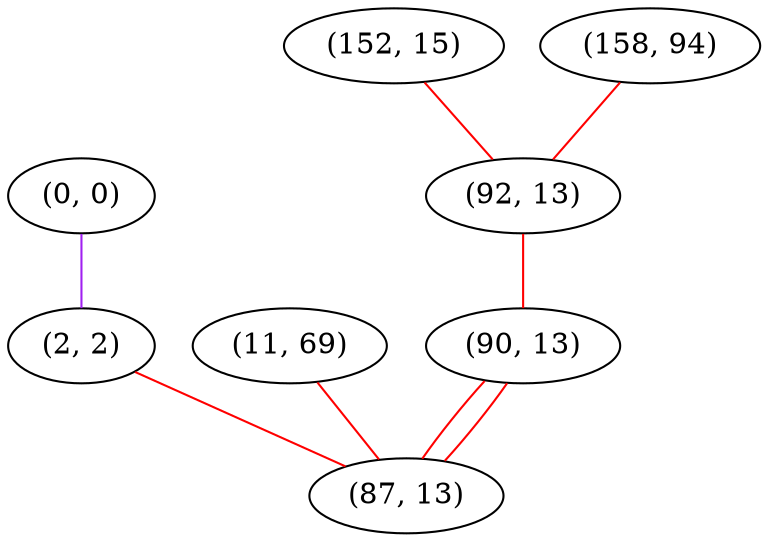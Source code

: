 graph "" {
"(0, 0)";
"(11, 69)";
"(2, 2)";
"(152, 15)";
"(158, 94)";
"(92, 13)";
"(90, 13)";
"(87, 13)";
"(0, 0)" -- "(2, 2)"  [color=purple, key=0, weight=4];
"(11, 69)" -- "(87, 13)"  [color=red, key=0, weight=1];
"(2, 2)" -- "(87, 13)"  [color=red, key=0, weight=1];
"(152, 15)" -- "(92, 13)"  [color=red, key=0, weight=1];
"(158, 94)" -- "(92, 13)"  [color=red, key=0, weight=1];
"(92, 13)" -- "(90, 13)"  [color=red, key=0, weight=1];
"(90, 13)" -- "(87, 13)"  [color=red, key=0, weight=1];
"(90, 13)" -- "(87, 13)"  [color=red, key=1, weight=1];
}
